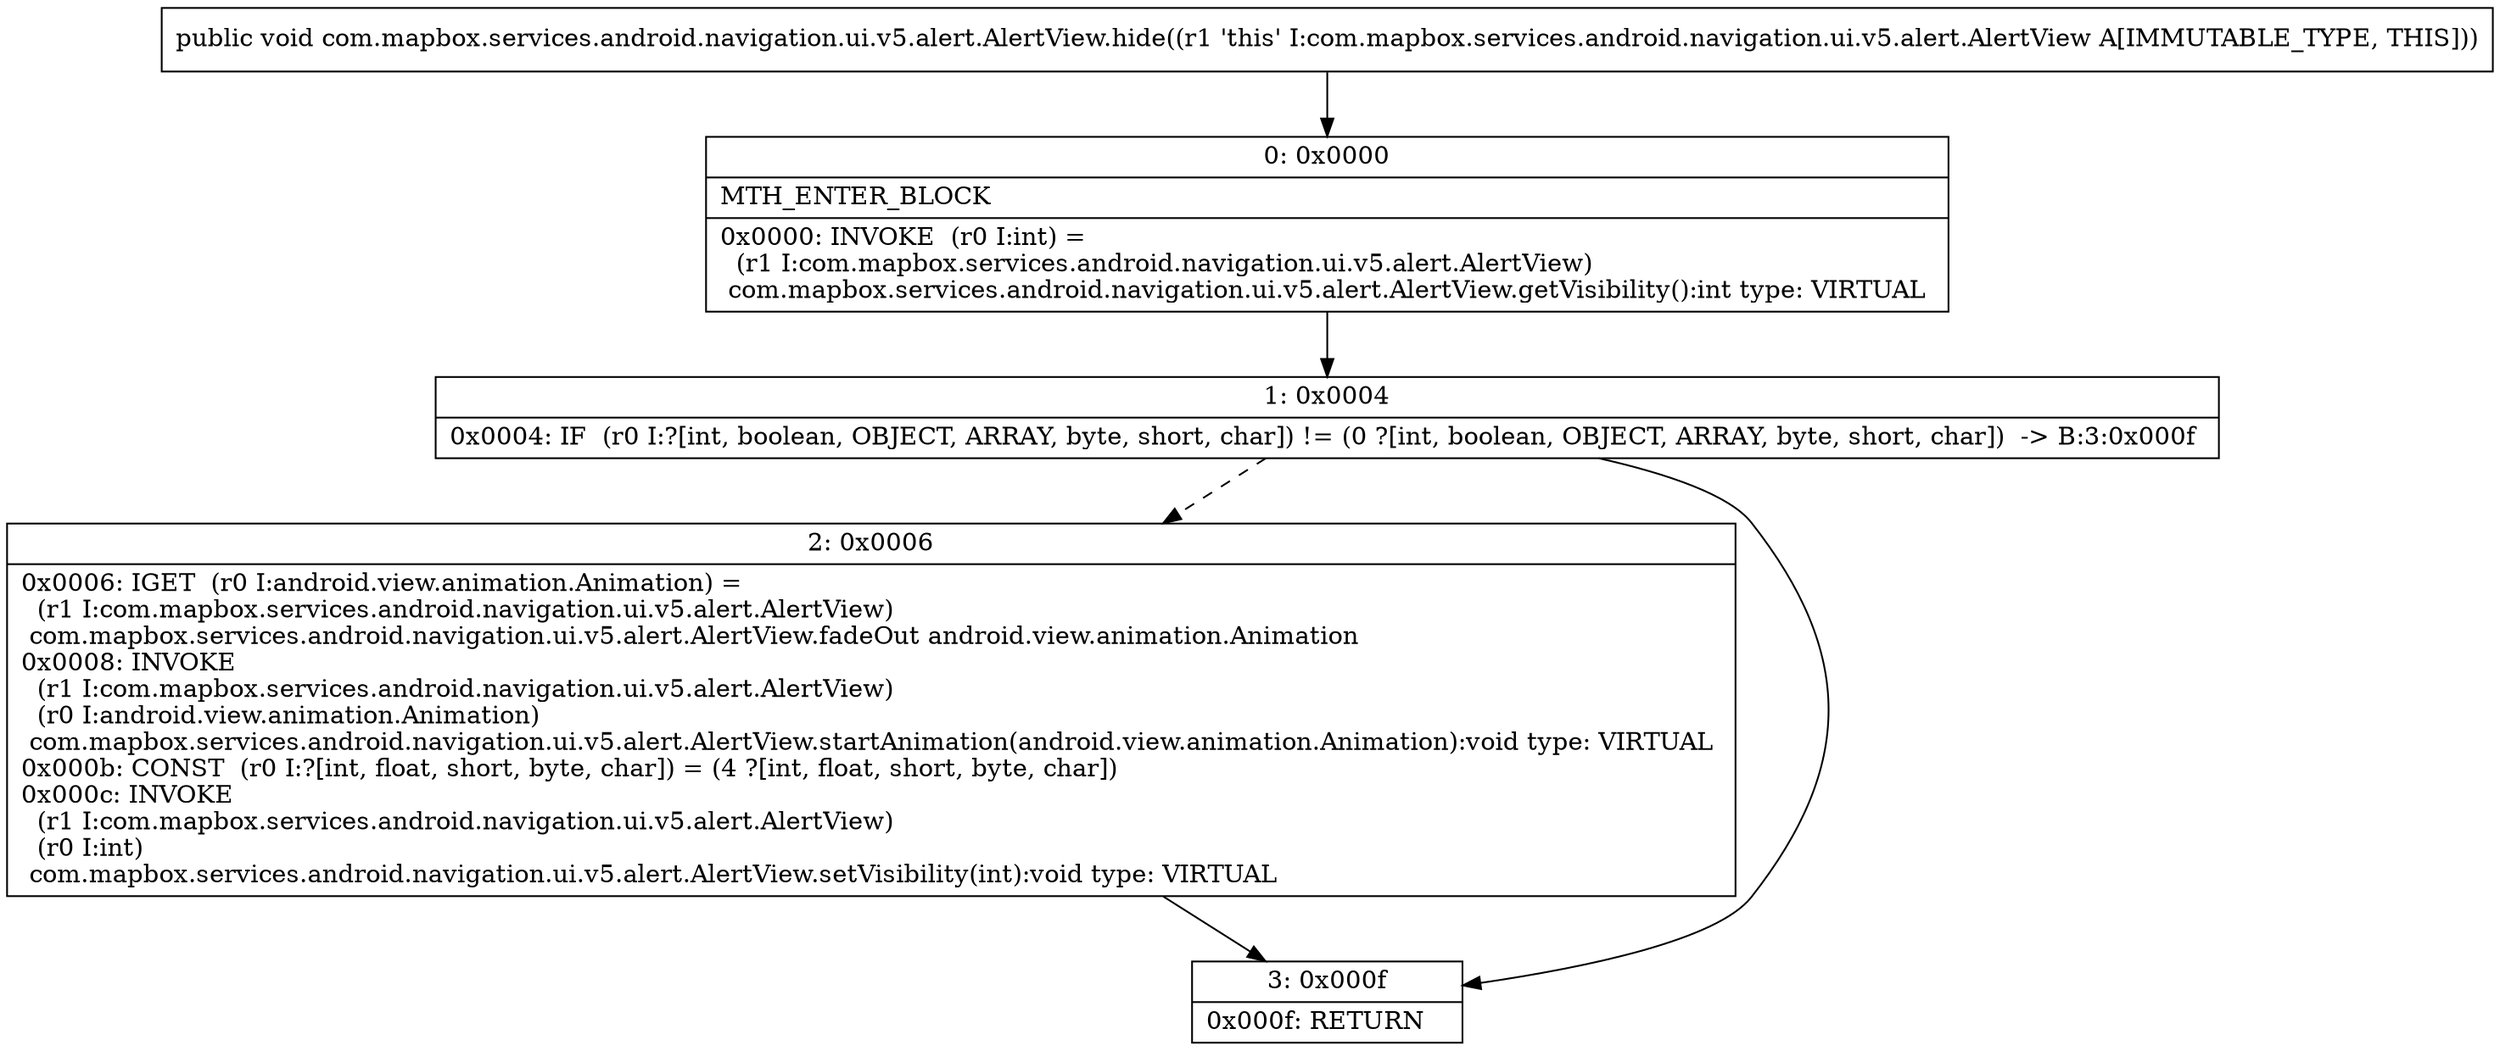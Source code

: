 digraph "CFG forcom.mapbox.services.android.navigation.ui.v5.alert.AlertView.hide()V" {
Node_0 [shape=record,label="{0\:\ 0x0000|MTH_ENTER_BLOCK\l|0x0000: INVOKE  (r0 I:int) = \l  (r1 I:com.mapbox.services.android.navigation.ui.v5.alert.AlertView)\l com.mapbox.services.android.navigation.ui.v5.alert.AlertView.getVisibility():int type: VIRTUAL \l}"];
Node_1 [shape=record,label="{1\:\ 0x0004|0x0004: IF  (r0 I:?[int, boolean, OBJECT, ARRAY, byte, short, char]) != (0 ?[int, boolean, OBJECT, ARRAY, byte, short, char])  \-\> B:3:0x000f \l}"];
Node_2 [shape=record,label="{2\:\ 0x0006|0x0006: IGET  (r0 I:android.view.animation.Animation) = \l  (r1 I:com.mapbox.services.android.navigation.ui.v5.alert.AlertView)\l com.mapbox.services.android.navigation.ui.v5.alert.AlertView.fadeOut android.view.animation.Animation \l0x0008: INVOKE  \l  (r1 I:com.mapbox.services.android.navigation.ui.v5.alert.AlertView)\l  (r0 I:android.view.animation.Animation)\l com.mapbox.services.android.navigation.ui.v5.alert.AlertView.startAnimation(android.view.animation.Animation):void type: VIRTUAL \l0x000b: CONST  (r0 I:?[int, float, short, byte, char]) = (4 ?[int, float, short, byte, char]) \l0x000c: INVOKE  \l  (r1 I:com.mapbox.services.android.navigation.ui.v5.alert.AlertView)\l  (r0 I:int)\l com.mapbox.services.android.navigation.ui.v5.alert.AlertView.setVisibility(int):void type: VIRTUAL \l}"];
Node_3 [shape=record,label="{3\:\ 0x000f|0x000f: RETURN   \l}"];
MethodNode[shape=record,label="{public void com.mapbox.services.android.navigation.ui.v5.alert.AlertView.hide((r1 'this' I:com.mapbox.services.android.navigation.ui.v5.alert.AlertView A[IMMUTABLE_TYPE, THIS])) }"];
MethodNode -> Node_0;
Node_0 -> Node_1;
Node_1 -> Node_2[style=dashed];
Node_1 -> Node_3;
Node_2 -> Node_3;
}

